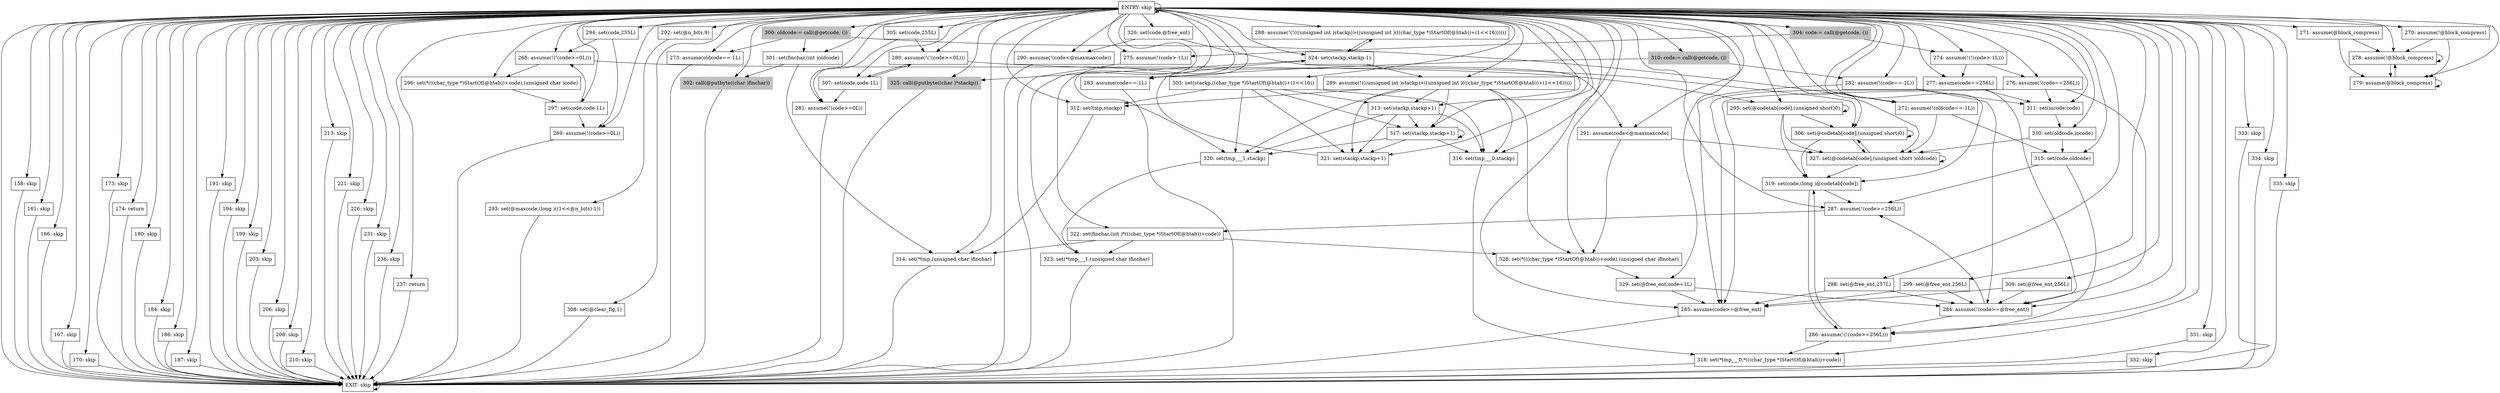 digraph decompress {
{
node [shape=box]
ENTRY [label="ENTRY: skip" ]
EXIT [label="EXIT: skip" ]
158 [label="158: skip" ]
161 [label="161: skip" ]
166 [label="166: skip" ]
167 [label="167: skip" ]
170 [label="170: skip" ]
173 [label="173: skip" ]
174 [label="174: return" ]
180 [label="180: skip" ]
184 [label="184: skip" ]
186 [label="186: skip" ]
187 [label="187: skip" ]
191 [label="191: skip" ]
194 [label="194: skip" ]
199 [label="199: skip" ]
203 [label="203: skip" ]
206 [label="206: skip" ]
208 [label="208: skip" ]
210 [label="210: skip" ]
213 [label="213: skip" ]
221 [label="221: skip" ]
226 [label="226: skip" ]
231 [label="231: skip" ]
236 [label="236: skip" ]
237 [label="237: return" ]
268 [label="268: assume(!(!(code>=0L)))" ]
269 [label="269: assume(!(code>=0L))" ]
270 [label="270: assume(!@block_compress)" ]
271 [label="271: assume(@block_compress)" ]
272 [label="272: assume(!(oldcode==-1L))" ]
273 [label="273: assume(oldcode==-1L)" ]
274 [label="274: assume(!(!(code>-1L)))" ]
275 [label="275: assume(!(code>-1L))" ]
276 [label="276: assume(!(code==256L))" ]
277 [label="277: assume(code==256L)" ]
278 [label="278: assume(!@block_compress)" ]
279 [label="279: assume(@block_compress)" ]
280 [label="280: assume(!(!(code>=0L)))" ]
281 [label="281: assume(!(code>=0L))" ]
282 [label="282: assume(!(code==-1L))" ]
283 [label="283: assume(code==-1L)" ]
284 [label="284: assume(!(code>=@free_ent))" ]
285 [label="285: assume(code>=@free_ent)" ]
286 [label="286: assume(!(!(code>=256L)))" ]
287 [label="287: assume(!(code>=256L))" ]
288 [label="288: assume(!(!(((unsigned int )stackp)>((unsigned int )(((char_type *)StartOf(@htab))+(1<<16))))))" ]
289 [label="289: assume(!(((unsigned int )stackp)>((unsigned int )(((char_type *)StartOf(@htab))+(1<<16)))))" ]
290 [label="290: assume(!(code<@maxmaxcode))" ]
291 [label="291: assume(code<@maxmaxcode)" ]
292 [label="292: set(@n_bits,9)" ]
293 [label="293: set(@maxcode,(long )((1<<@n_bits)-1))" ]
294 [label="294: set(code,255L)" ]
295 [label="295: set(@codetab[code],(unsigned short)0)" ]
296 [label="296: set(*(((char_type *)StartOf(@htab))+code),(unsigned char )code)" ]
297 [label="297: set(code,code-1L)" ]
298 [label="298: set(@free_ent,257L)" ]
299 [label="299: set(@free_ent,256L)" ]
300 [label="300: oldcode:= call(@getcode, ())" style=filled color=grey]
301 [label="301: set(finchar,(int )oldcode)" ]
302 [label="302: call(@putbyte((char )finchar))" style=filled color=grey]
303 [label="303: set(stackp,((char_type *)StartOf(@htab))+(1<<16))" ]
304 [label="304: code:= call(@getcode, ())" style=filled color=grey]
305 [label="305: set(code,255L)" ]
306 [label="306: set(@codetab[code],(unsigned short)0)" ]
307 [label="307: set(code,code-1L)" ]
308 [label="308: set(@clear_flg,1)" ]
309 [label="309: set(@free_ent,256L)" ]
310 [label="310: code:= call(@getcode, ())" style=filled color=grey]
311 [label="311: set(incode,code)" ]
312 [label="312: set(tmp,stackp)" ]
313 [label="313: set(stackp,stackp+1)" ]
314 [label="314: set(*tmp,(unsigned char )finchar)" ]
315 [label="315: set(code,oldcode)" ]
316 [label="316: set(tmp___0,stackp)" ]
317 [label="317: set(stackp,stackp+1)" ]
318 [label="318: set(*tmp___0,*(((char_type *)StartOf(@htab))+code))" ]
319 [label="319: set(code,(long )@codetab[code])" ]
320 [label="320: set(tmp___1,stackp)" ]
321 [label="321: set(stackp,stackp+1)" ]
322 [label="322: set(finchar,(int )*(((char_type *)StartOf(@htab))+code))" ]
323 [label="323: set(*tmp___1,(unsigned char )finchar)" ]
324 [label="324: set(stackp,stackp-1)" ]
325 [label="325: call(@putbyte((char )*stackp))" style=filled color=grey]
326 [label="326: set(code,@free_ent)" ]
327 [label="327: set(@codetab[code],(unsigned short )oldcode)" ]
328 [label="328: set(*(((char_type *)StartOf(@htab))+code),(unsigned char )finchar)" ]
329 [label="329: set(@free_ent,code+1L)" ]
330 [label="330: set(oldcode,incode)" ]
331 [label="331: skip" ]
332 [label="332: skip" ]
333 [label="333: skip" ]
334 [label="334: skip" ]
335 [label="335: skip" ]
}
ENTRY -> ENTRY
ENTRY -> EXIT
ENTRY -> 158
ENTRY -> 161
ENTRY -> 166
ENTRY -> 167
ENTRY -> 170
ENTRY -> 173
ENTRY -> 174
ENTRY -> 180
ENTRY -> 184
ENTRY -> 186
ENTRY -> 187
ENTRY -> 191
ENTRY -> 194
ENTRY -> 199
ENTRY -> 203
ENTRY -> 206
ENTRY -> 208
ENTRY -> 210
ENTRY -> 213
ENTRY -> 221
ENTRY -> 226
ENTRY -> 231
ENTRY -> 236
ENTRY -> 237
ENTRY -> 268
ENTRY -> 269
ENTRY -> 270
ENTRY -> 271
ENTRY -> 272
ENTRY -> 273
ENTRY -> 274
ENTRY -> 275
ENTRY -> 276
ENTRY -> 277
ENTRY -> 278
ENTRY -> 279
ENTRY -> 280
ENTRY -> 281
ENTRY -> 282
ENTRY -> 283
ENTRY -> 284
ENTRY -> 285
ENTRY -> 286
ENTRY -> 287
ENTRY -> 288
ENTRY -> 289
ENTRY -> 290
ENTRY -> 291
ENTRY -> 292
ENTRY -> 294
ENTRY -> 295
ENTRY -> 296
ENTRY -> 297
ENTRY -> 298
ENTRY -> 299
ENTRY -> 300
ENTRY -> 301
ENTRY -> 302
ENTRY -> 303
ENTRY -> 304
ENTRY -> 305
ENTRY -> 306
ENTRY -> 307
ENTRY -> 308
ENTRY -> 309
ENTRY -> 310
ENTRY -> 311
ENTRY -> 312
ENTRY -> 313
ENTRY -> 314
ENTRY -> 315
ENTRY -> 316
ENTRY -> 317
ENTRY -> 318
ENTRY -> 319
ENTRY -> 320
ENTRY -> 321
ENTRY -> 322
ENTRY -> 323
ENTRY -> 324
ENTRY -> 325
ENTRY -> 326
ENTRY -> 327
ENTRY -> 328
ENTRY -> 329
ENTRY -> 330
ENTRY -> 331
ENTRY -> 332
ENTRY -> 333
ENTRY -> 334
ENTRY -> 335
EXIT -> EXIT
158 -> EXIT
161 -> EXIT
166 -> EXIT
167 -> EXIT
170 -> EXIT
173 -> EXIT
174 -> EXIT
180 -> EXIT
184 -> EXIT
186 -> EXIT
187 -> EXIT
191 -> EXIT
194 -> EXIT
199 -> EXIT
203 -> EXIT
206 -> EXIT
208 -> EXIT
210 -> EXIT
213 -> EXIT
221 -> EXIT
226 -> EXIT
231 -> EXIT
236 -> EXIT
237 -> EXIT
268 -> 295
268 -> 296
269 -> EXIT
270 -> 278
270 -> 279
271 -> 278
271 -> 279
272 -> 315
272 -> 327
273 -> EXIT
274 -> 276
274 -> 277
275 -> EXIT
276 -> 284
276 -> 285
276 -> 311
277 -> 284
277 -> 285
277 -> 311
278 -> 278
278 -> 279
279 -> 278
279 -> 279
280 -> 306
280 -> 307
281 -> EXIT
282 -> 284
282 -> 285
282 -> 311
283 -> EXIT
284 -> 286
284 -> 287
285 -> EXIT
286 -> 318
286 -> 319
287 -> 322
288 -> 324
289 -> 312
289 -> 313
289 -> 316
289 -> 317
289 -> 320
289 -> 321
289 -> 328
290 -> EXIT
291 -> 327
291 -> 328
292 -> 293
293 -> EXIT
294 -> 268
294 -> 269
295 -> 295
295 -> 306
295 -> 319
295 -> 327
296 -> 297
297 -> 268
297 -> 269
298 -> 284
298 -> 285
299 -> 284
299 -> 285
300 -> 272
300 -> 273
300 -> 301
301 -> 302
301 -> 314
302 -> EXIT
303 -> 312
303 -> 313
303 -> 316
303 -> 317
303 -> 320
303 -> 321
304 -> 274
304 -> 275
305 -> 280
305 -> 281
306 -> 306
306 -> 319
306 -> 327
307 -> 280
307 -> 281
308 -> EXIT
309 -> 284
309 -> 285
310 -> 282
310 -> 283
311 -> 330
312 -> 314
313 -> 316
313 -> 317
313 -> 320
313 -> 321
314 -> EXIT
315 -> 286
315 -> 287
316 -> 318
317 -> 316
317 -> 317
317 -> 320
317 -> 321
318 -> EXIT
319 -> 286
319 -> 287
320 -> 323
321 -> 324
322 -> 314
322 -> 323
322 -> 328
323 -> EXIT
324 -> 288
324 -> 289
324 -> 325
325 -> EXIT
326 -> 290
326 -> 291
327 -> 306
327 -> 319
327 -> 327
328 -> 329
329 -> 284
329 -> 285
330 -> 315
330 -> 327
331 -> EXIT
332 -> EXIT
333 -> EXIT
334 -> EXIT
335 -> EXIT
}
